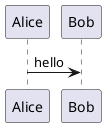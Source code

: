 {
  "sha1": "nr2bara1qq5jo5mv6geyfks00ft3xmf",
  "insertion": {
    "when": "2024-06-04T17:28:38.965Z",
    "user": "plantuml@gmail.com"
  }
}
@startuml
hide @unlinked
participant Alice 
participant Bob 
participant Other
Alice -> Bob : hello 
@enduml
